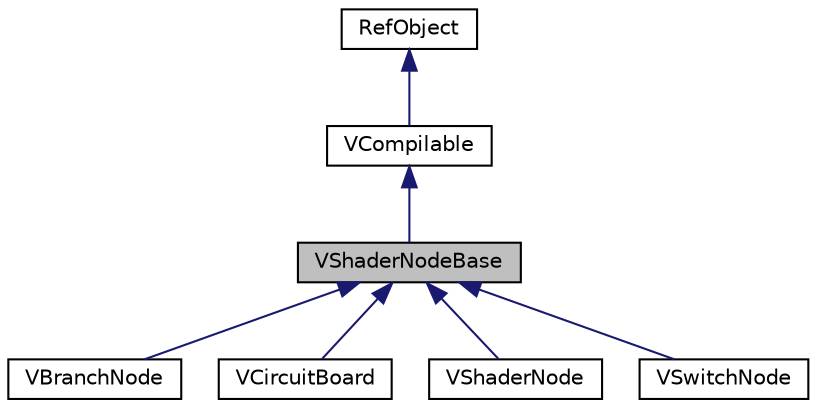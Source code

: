 digraph "VShaderNodeBase"
{
  edge [fontname="Helvetica",fontsize="10",labelfontname="Helvetica",labelfontsize="10"];
  node [fontname="Helvetica",fontsize="10",shape=record];
  Node1 [label="VShaderNodeBase",height=0.2,width=0.4,color="black", fillcolor="grey75", style="filled", fontcolor="black"];
  Node2 -> Node1 [dir="back",color="midnightblue",fontsize="10",style="solid",fontname="Helvetica"];
  Node2 [label="VCompilable",height=0.2,width=0.4,color="black", fillcolor="white", style="filled",URL="$class_v_compilable.html"];
  Node3 -> Node2 [dir="back",color="midnightblue",fontsize="10",style="solid",fontname="Helvetica"];
  Node3 [label="RefObject",height=0.2,width=0.4,color="black", fillcolor="white", style="filled",URL="$class_ref_object.html"];
  Node1 -> Node4 [dir="back",color="midnightblue",fontsize="10",style="solid",fontname="Helvetica"];
  Node4 [label="VBranchNode",height=0.2,width=0.4,color="black", fillcolor="white", style="filled",URL="$class_v_branch_node.html"];
  Node1 -> Node5 [dir="back",color="midnightblue",fontsize="10",style="solid",fontname="Helvetica"];
  Node5 [label="VCircuitBoard",height=0.2,width=0.4,color="black", fillcolor="white", style="filled",URL="$class_v_circuit_board.html"];
  Node1 -> Node6 [dir="back",color="midnightblue",fontsize="10",style="solid",fontname="Helvetica"];
  Node6 [label="VShaderNode",height=0.2,width=0.4,color="black", fillcolor="white", style="filled",URL="$class_v_shader_node.html"];
  Node1 -> Node7 [dir="back",color="midnightblue",fontsize="10",style="solid",fontname="Helvetica"];
  Node7 [label="VSwitchNode",height=0.2,width=0.4,color="black", fillcolor="white", style="filled",URL="$class_v_switch_node.html"];
}
